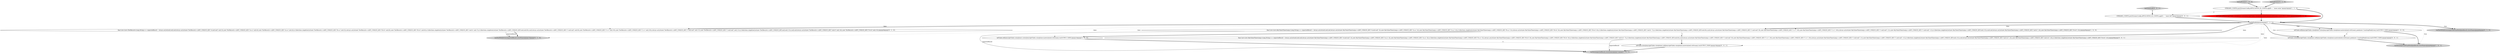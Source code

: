 digraph {
3 [style = filled, label = "STREAMS_CONFIG.put(StreamsConfig.APPLICATION_ID_CONFIG,appID + \"-inner-outer\")@@@3@@@['1', '1', '0']", fillcolor = white, shape = ellipse image = "AAA0AAABBB1BBB"];
4 [style = filled, label = "testLeftOuter['1', '0', '0']", fillcolor = lightgray, shape = diamond image = "AAA0AAABBB1BBB"];
12 [style = filled, label = "testLeftOuter['0', '1', '0']", fillcolor = lightgray, shape = diamond image = "AAA0AAABBB2BBB"];
9 [style = filled, label = "final List<List<TestRecord<Long,String>>> expectedResult = Arrays.asList(null,null,null,Arrays.asList(new TestRecord<>(ANY_UNIQUE_KEY,\"A-null-null\",null,3L),new TestRecord<>(ANY_UNIQUE_KEY,\"A-a-a\",null,4L),new TestRecord<>(ANY_UNIQUE_KEY,\"A-a-a\",null,4L)),Collections.singletonList(new TestRecord<>(ANY_UNIQUE_KEY,\"B-a-a\",null,5L)),Arrays.asList(new TestRecord<>(ANY_UNIQUE_KEY,\"B-b-b\",null,6L),new TestRecord<>(ANY_UNIQUE_KEY,\"B-b-b\",null,6L)),Collections.singletonList(new TestRecord<>(ANY_UNIQUE_KEY,\"null-b\",null,7L)),Collections.singletonList(new TestRecord<>(ANY_UNIQUE_KEY,null,null,8L)),null,Arrays.asList(new TestRecord<>(ANY_UNIQUE_KEY,\"C-null-null\",null,9L),new TestRecord<>(ANY_UNIQUE_KEY,\"C-c-c\",null,10L),new TestRecord<>(ANY_UNIQUE_KEY,\"C-c-c\",null,10L)),Arrays.asList(new TestRecord<>(ANY_UNIQUE_KEY,\"C-null-null\",null,11L),new TestRecord<>(ANY_UNIQUE_KEY,\"C-null-null\",null,11L)),Collections.singletonList(new TestRecord<>(ANY_UNIQUE_KEY,null,null,12L)),null,null,Arrays.asList(new TestRecord<>(ANY_UNIQUE_KEY,\"null-d\",null,14L),new TestRecord<>(ANY_UNIQUE_KEY,\"D-d-d\",null,15L)))@@@9@@@['0', '1', '0']", fillcolor = white, shape = ellipse image = "AAA0AAABBB2BBB"];
6 [style = filled, label = "runTest(expectedResult,storeName)@@@11@@@['1', '0', '1']", fillcolor = lightgray, shape = ellipse image = "AAA0AAABBB1BBB"];
17 [style = filled, label = "final List<List<KeyValueTimestamp<Long,String>>> expectedResult = Arrays.asList(null,null,null,Arrays.asList(new KeyValueTimestamp<>(ANY_UNIQUE_KEY,\"A-null-null\",3L),new KeyValueTimestamp<>(ANY_UNIQUE_KEY,\"A-a-a\",4L),new KeyValueTimestamp<>(ANY_UNIQUE_KEY,\"A-a-a\",4L)),Collections.singletonList(new KeyValueTimestamp<>(ANY_UNIQUE_KEY,\"B-a-a\",5L)),Arrays.asList(new KeyValueTimestamp<>(ANY_UNIQUE_KEY,\"B-b-b\",6L),new KeyValueTimestamp<>(ANY_UNIQUE_KEY,\"B-b-b\",6L)),Collections.singletonList(new KeyValueTimestamp<>(ANY_UNIQUE_KEY,\"null-b-b\",7L)),Collections.singletonList(new KeyValueTimestamp<>(ANY_UNIQUE_KEY,null,8L)),null,Arrays.asList(new KeyValueTimestamp<>(ANY_UNIQUE_KEY,\"C-null-null\",9L),new KeyValueTimestamp<>(ANY_UNIQUE_KEY,\"C-c-c\",10L),new KeyValueTimestamp<>(ANY_UNIQUE_KEY,\"C-c-c\",10L)),Arrays.asList(new KeyValueTimestamp<>(ANY_UNIQUE_KEY,\"C-null-null\",11L),new KeyValueTimestamp<>(ANY_UNIQUE_KEY,\"C-null-null\",11L)),Collections.singletonList(new KeyValueTimestamp<>(ANY_UNIQUE_KEY,null,12L)),null,Arrays.asList(new KeyValueTimestamp<>(ANY_UNIQUE_KEY,\"null-d-d\",14L),new KeyValueTimestamp<>(ANY_UNIQUE_KEY,\"null-d-d\",14L)),Collections.singletonList(new KeyValueTimestamp<>(ANY_UNIQUE_KEY,\"D-d-d\",15L)))@@@9@@@['0', '0', '1']", fillcolor = white, shape = ellipse image = "AAA0AAABBB3BBB"];
0 [style = filled, label = "leftTable.leftJoin(rightTable,valueJoiner).outerJoin(rightTable,valueJoiner,materialized).toStream().peek(new CountingPeek(true)).to(OUTPUT_TOPIC)@@@5@@@['1', '0', '0']", fillcolor = white, shape = ellipse image = "AAA0AAABBB1BBB"];
10 [style = filled, label = "runTestWithDriver(expectedResult,storeName)@@@10@@@['0', '1', '0']", fillcolor = lightgray, shape = ellipse image = "AAA0AAABBB2BBB"];
2 [style = filled, label = "final List<List<KeyValueTimestamp<Long,String>>> expectedResult = Arrays.asList(null,null,null,Arrays.asList(new KeyValueTimestamp<>(ANY_UNIQUE_KEY,\"A-null-null\",3L),new KeyValueTimestamp<>(ANY_UNIQUE_KEY,\"A-a-a\",4L),new KeyValueTimestamp<>(ANY_UNIQUE_KEY,\"A-a-a\",4L)),Collections.singletonList(new KeyValueTimestamp<>(ANY_UNIQUE_KEY,\"B-a-a\",5L)),Arrays.asList(new KeyValueTimestamp<>(ANY_UNIQUE_KEY,\"B-b-b\",6L),new KeyValueTimestamp<>(ANY_UNIQUE_KEY,\"B-b-b\",6L)),Collections.singletonList(new KeyValueTimestamp<>(ANY_UNIQUE_KEY,\"null-b\",7L)),Collections.singletonList(new KeyValueTimestamp<>(ANY_UNIQUE_KEY,null,8L)),null,Arrays.asList(new KeyValueTimestamp<>(ANY_UNIQUE_KEY,\"C-null-null\",9L),new KeyValueTimestamp<>(ANY_UNIQUE_KEY,\"C-c-c\",10L),new KeyValueTimestamp<>(ANY_UNIQUE_KEY,\"C-c-c\",10L)),Arrays.asList(new KeyValueTimestamp<>(ANY_UNIQUE_KEY,\"C-null-null\",11L),new KeyValueTimestamp<>(ANY_UNIQUE_KEY,\"C-null-null\",11L)),Collections.singletonList(new KeyValueTimestamp<>(ANY_UNIQUE_KEY,null,12L)),null,null,Arrays.asList(new KeyValueTimestamp<>(ANY_UNIQUE_KEY,\"null-d\",14L),new KeyValueTimestamp<>(ANY_UNIQUE_KEY,\"D-d-d\",15L)))@@@9@@@['1', '0', '0']", fillcolor = white, shape = ellipse image = "AAA0AAABBB1BBB"];
1 [style = filled, label = "leftTable.leftJoin(rightTable,valueJoiner).outerJoin(rightTable,valueJoiner,materialized).toStream().to(OUTPUT_TOPIC)@@@10@@@['1', '0', '0']", fillcolor = white, shape = ellipse image = "AAA0AAABBB1BBB"];
8 [style = filled, label = "leftTable.leftJoin(rightTable,valueJoiner).outerJoin(rightTable,valueJoiner,materialized).toStream().to(OUTPUT_TOPIC)@@@4@@@['0', '1', '0']", fillcolor = red, shape = ellipse image = "AAA1AAABBB2BBB"];
5 [style = filled, label = "runTest(expectedFinalMultiJoinResult,storeName)@@@6@@@['1', '0', '1']", fillcolor = lightgray, shape = ellipse image = "AAA0AAABBB1BBB"];
13 [style = filled, label = "testOuterLeft['0', '0', '1']", fillcolor = lightgray, shape = diamond image = "AAA0AAABBB3BBB"];
14 [style = filled, label = "leftTable.outerJoin(rightTable,valueJoiner).leftJoin(rightTable,valueJoiner,materialized).toStream().to(OUTPUT_TOPIC)@@@10@@@['0', '0', '1']", fillcolor = white, shape = ellipse image = "AAA0AAABBB3BBB"];
16 [style = filled, label = "STREAMS_CONFIG.put(StreamsConfig.APPLICATION_ID_CONFIG,appID + \"-inner-left\")@@@3@@@['0', '0', '1']", fillcolor = white, shape = ellipse image = "AAA0AAABBB3BBB"];
15 [style = filled, label = "leftTable.outerJoin(rightTable,valueJoiner).leftJoin(rightTable,valueJoiner,materialized).toStream().peek(new CountingPeek(true)).to(OUTPUT_TOPIC)@@@5@@@['0', '0', '1']", fillcolor = white, shape = ellipse image = "AAA0AAABBB3BBB"];
11 [style = filled, label = "runTestWithDriver(expectedFinalMultiJoinResult,storeName)@@@6@@@['0', '1', '0']", fillcolor = lightgray, shape = ellipse image = "AAA0AAABBB2BBB"];
7 [style = filled, label = "cacheEnabled@@@4@@@['1', '1', '1']", fillcolor = white, shape = diamond image = "AAA0AAABBB1BBB"];
4->3 [style = bold, label=""];
7->11 [style = bold, label=""];
7->17 [style = bold, label=""];
9->10 [style = solid, label="expectedResult"];
1->14 [style = dashed, label="0"];
2->1 [style = bold, label=""];
2->6 [style = solid, label="expectedResult"];
16->7 [style = bold, label=""];
7->17 [style = dotted, label="false"];
0->15 [style = dashed, label="0"];
7->0 [style = bold, label=""];
9->10 [style = bold, label=""];
7->9 [style = dotted, label="false"];
7->0 [style = dotted, label="true"];
2->17 [style = dashed, label="0"];
7->15 [style = dotted, label="true"];
13->16 [style = bold, label=""];
15->5 [style = bold, label=""];
8->7 [style = bold, label=""];
7->6 [style = dotted, label="false"];
17->6 [style = solid, label="expectedResult"];
7->5 [style = dotted, label="true"];
7->9 [style = bold, label=""];
1->6 [style = bold, label=""];
7->11 [style = dotted, label="true"];
3->7 [style = bold, label=""];
17->14 [style = bold, label=""];
7->14 [style = dotted, label="false"];
7->2 [style = bold, label=""];
3->8 [style = bold, label=""];
7->2 [style = dotted, label="false"];
7->10 [style = dotted, label="false"];
7->15 [style = bold, label=""];
12->3 [style = bold, label=""];
7->1 [style = dotted, label="false"];
14->6 [style = bold, label=""];
3->16 [style = dashed, label="0"];
0->5 [style = bold, label=""];
}
